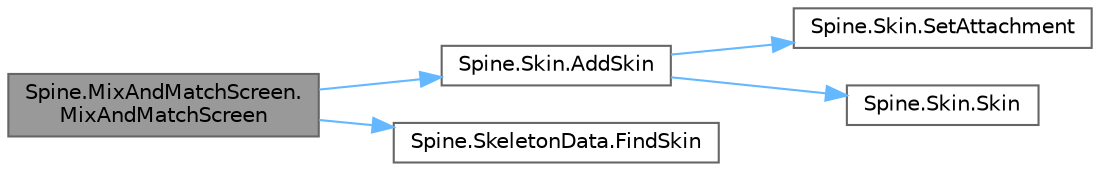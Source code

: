 digraph "Spine.MixAndMatchScreen.MixAndMatchScreen"
{
 // LATEX_PDF_SIZE
  bgcolor="transparent";
  edge [fontname=Helvetica,fontsize=10,labelfontname=Helvetica,labelfontsize=10];
  node [fontname=Helvetica,fontsize=10,shape=box,height=0.2,width=0.4];
  rankdir="LR";
  Node1 [id="Node000001",label="Spine.MixAndMatchScreen.\lMixAndMatchScreen",height=0.2,width=0.4,color="gray40", fillcolor="grey60", style="filled", fontcolor="black",tooltip=" "];
  Node1 -> Node2 [id="edge1_Node000001_Node000002",color="steelblue1",style="solid",tooltip=" "];
  Node2 [id="Node000002",label="Spine.Skin.AddSkin",height=0.2,width=0.4,color="grey40", fillcolor="white", style="filled",URL="$class_spine_1_1_skin.html#afb9499439fa5bdbc6c9f5da7acde7f53",tooltip="Adds all attachments, bones, and constraints from the specified skin to this skin."];
  Node2 -> Node3 [id="edge2_Node000002_Node000003",color="steelblue1",style="solid",tooltip=" "];
  Node3 [id="Node000003",label="Spine.Skin.SetAttachment",height=0.2,width=0.4,color="grey40", fillcolor="white", style="filled",URL="$class_spine_1_1_skin.html#a30fb37acfde4cf09a62a2a2835848c5f",tooltip="Adds an attachment to the skin for the specified slot index and name. If the name already exists for ..."];
  Node2 -> Node4 [id="edge3_Node000002_Node000004",color="steelblue1",style="solid",tooltip=" "];
  Node4 [id="Node000004",label="Spine.Skin.Skin",height=0.2,width=0.4,color="grey40", fillcolor="white", style="filled",URL="$class_spine_1_1_skin.html#ab47f6bace21eabe3c1ca6ddb19169ae8",tooltip=" "];
  Node1 -> Node5 [id="edge4_Node000001_Node000005",color="steelblue1",style="solid",tooltip=" "];
  Node5 [id="Node000005",label="Spine.SkeletonData.FindSkin",height=0.2,width=0.4,color="grey40", fillcolor="white", style="filled",URL="$class_spine_1_1_skeleton_data.html#a6f87af52a59ff01da994c5ae68397369",tooltip="May be null."];
}
